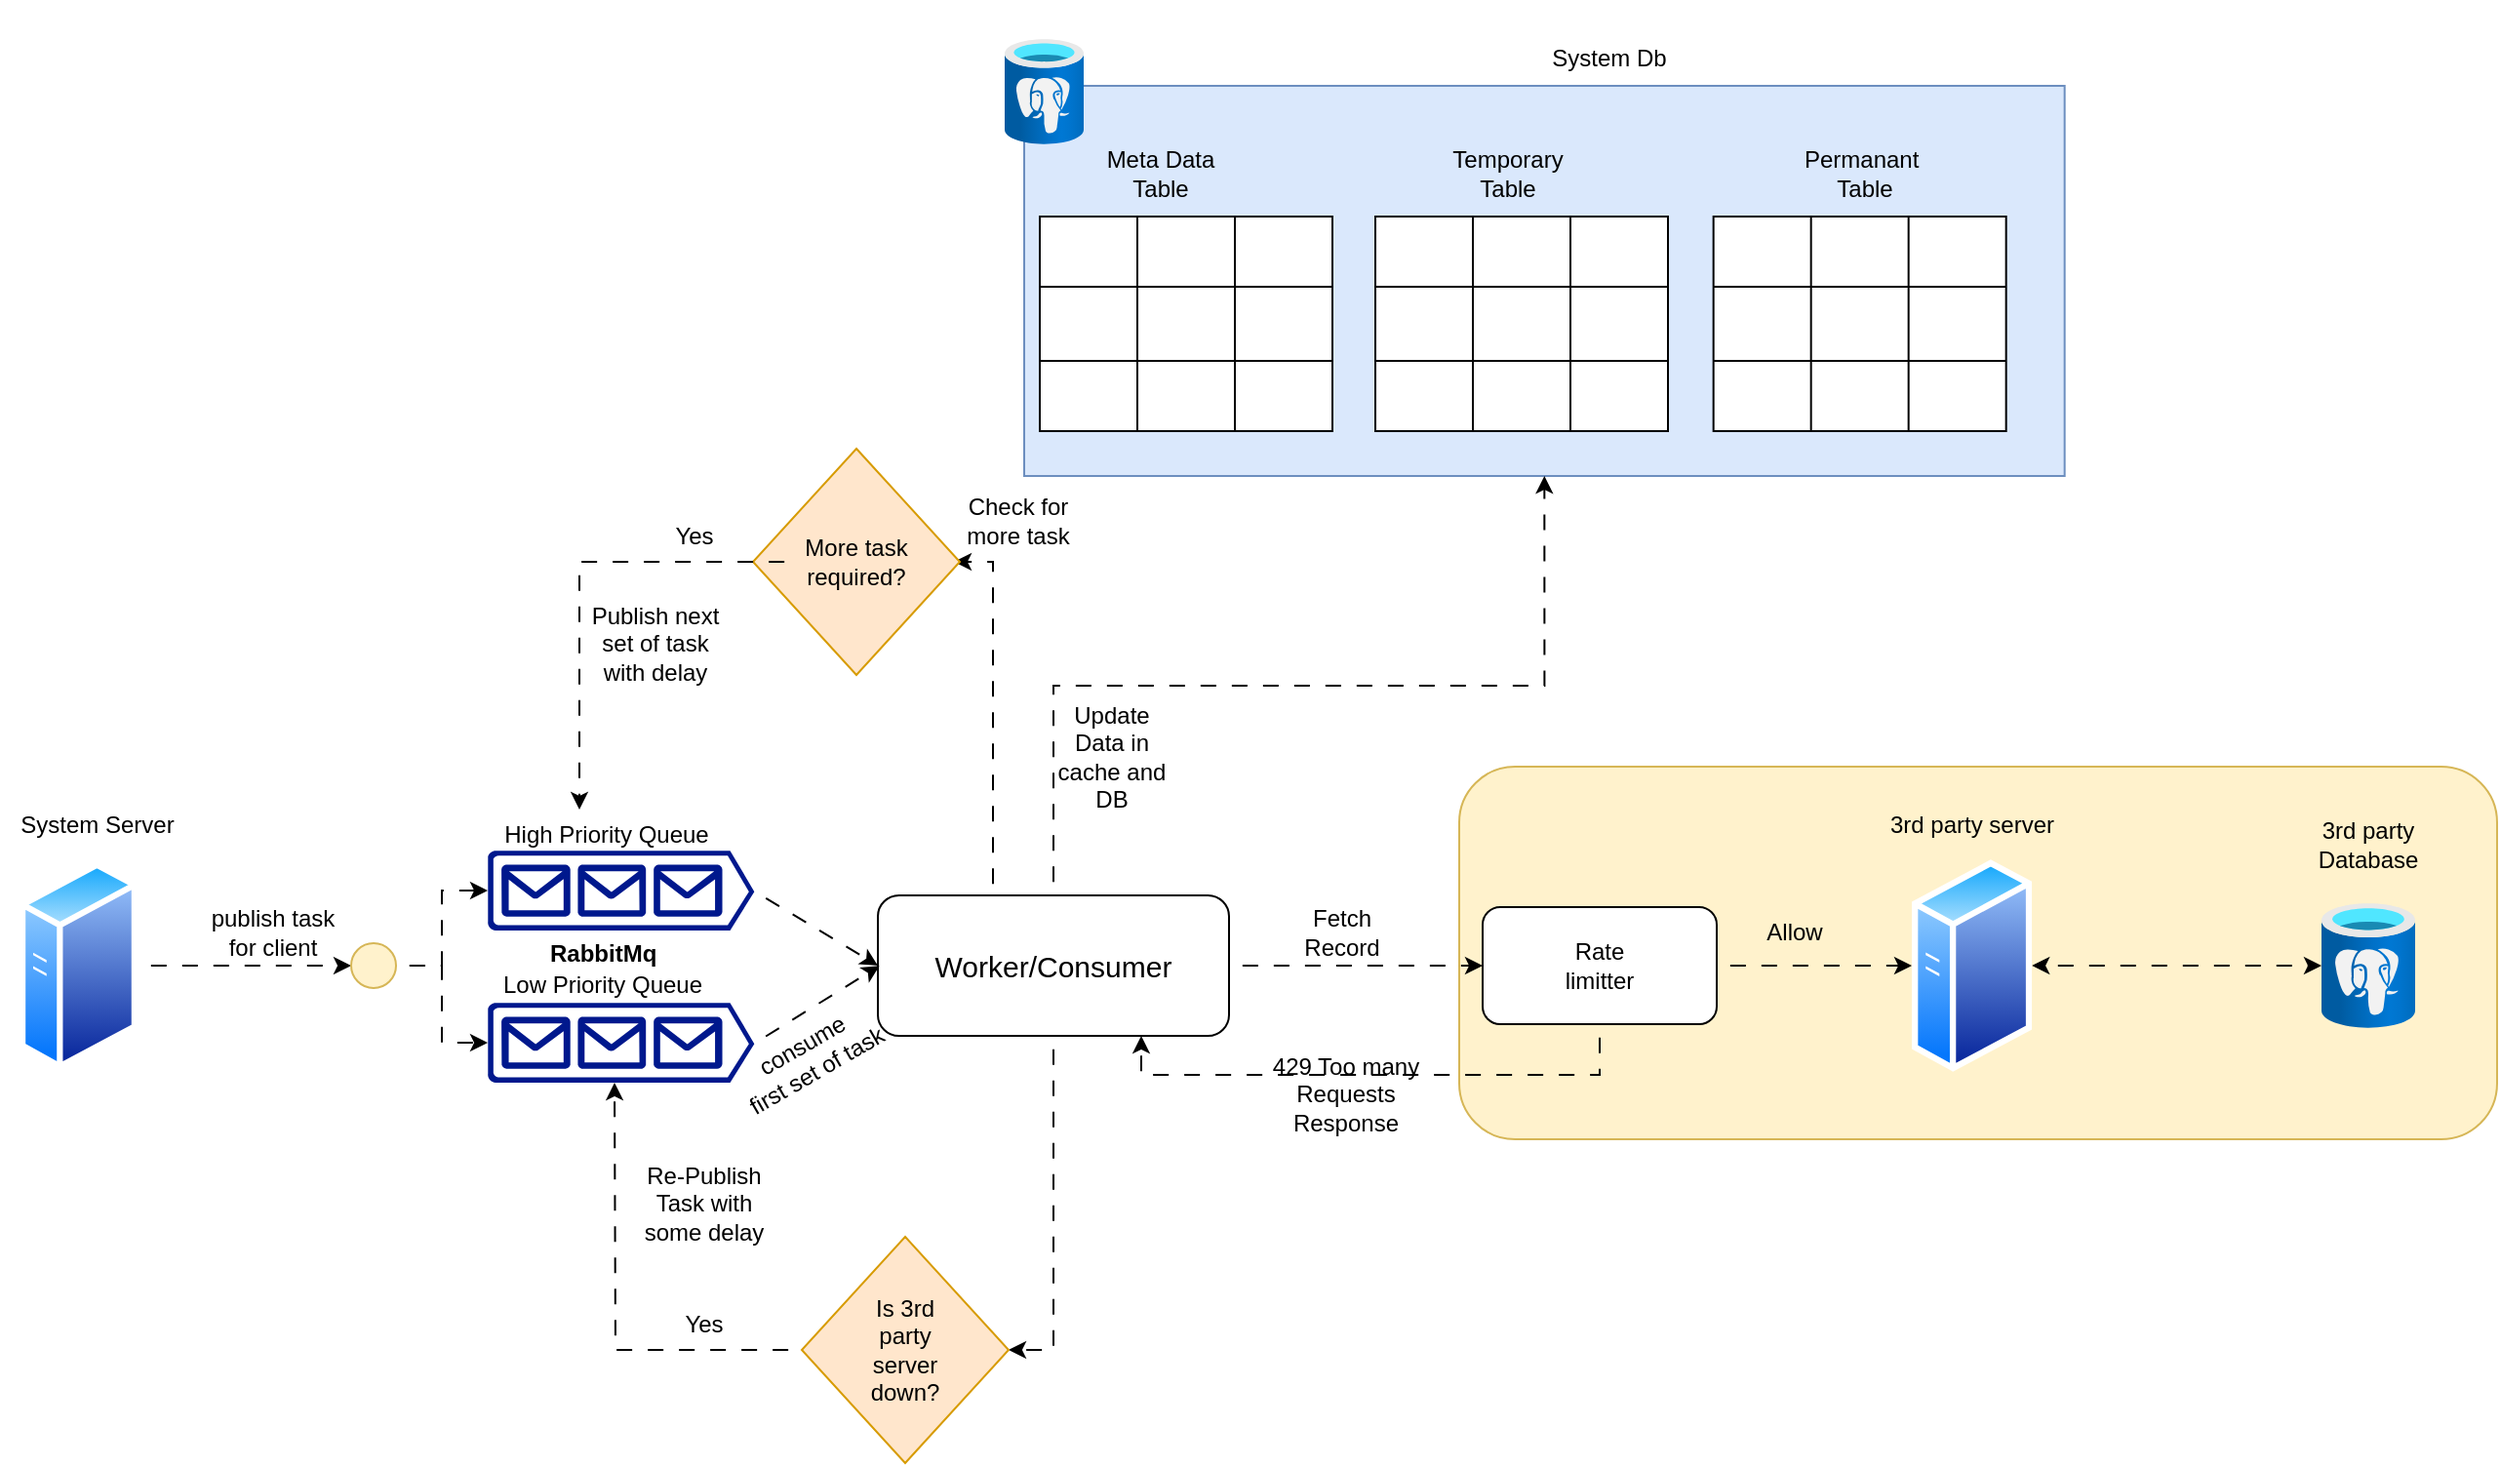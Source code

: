 <mxfile version="28.0.7">
  <diagram name="Page-1" id="ngzeG0fBWkEeCLGVv72K">
    <mxGraphModel dx="1826" dy="1185" grid="0" gridSize="10" guides="1" tooltips="1" connect="1" arrows="1" fold="1" page="0" pageScale="1" pageWidth="850" pageHeight="1100" math="0" shadow="0">
      <root>
        <mxCell id="0" />
        <mxCell id="1" parent="0" />
        <mxCell id="7YgNZgdCeY3ffajexl75-25" value="" style="rounded=1;whiteSpace=wrap;html=1;fillColor=#fff2cc;strokeColor=#d6b656;" parent="1" vertex="1">
          <mxGeometry x="488" y="210" width="532" height="191" as="geometry" />
        </mxCell>
        <mxCell id="13wFkKbHyslXbrSLj6gN-38" value="" style="rounded=0;whiteSpace=wrap;html=1;fillColor=#dae8fc;strokeColor=#6c8ebf;" parent="1" vertex="1">
          <mxGeometry x="265" y="-139" width="533.33" height="200" as="geometry" />
        </mxCell>
        <mxCell id="XahCi_TKHKnhA9Hn1B0T-5" style="edgeStyle=orthogonalEdgeStyle;rounded=0;orthogonalLoop=1;jettySize=auto;html=1;exitX=1;exitY=0.5;exitDx=0;exitDy=0;startArrow=classic;startFill=1;flowAnimation=1;" parent="1" source="XahCi_TKHKnhA9Hn1B0T-1" target="XahCi_TKHKnhA9Hn1B0T-3" edge="1">
          <mxGeometry relative="1" as="geometry" />
        </mxCell>
        <mxCell id="XahCi_TKHKnhA9Hn1B0T-1" value="" style="image;aspect=fixed;perimeter=ellipsePerimeter;html=1;align=center;shadow=0;dashed=0;spacingTop=3;image=img/lib/active_directory/generic_server.svg;" parent="1" vertex="1">
          <mxGeometry x="720" y="257" width="61.6" height="110" as="geometry" />
        </mxCell>
        <mxCell id="XahCi_TKHKnhA9Hn1B0T-2" value="3rd party server" style="text;html=1;align=center;verticalAlign=middle;whiteSpace=wrap;rounded=0;" parent="1" vertex="1">
          <mxGeometry x="700.8" y="210" width="100" height="60" as="geometry" />
        </mxCell>
        <mxCell id="XahCi_TKHKnhA9Hn1B0T-3" value="" style="image;aspect=fixed;html=1;points=[];align=center;fontSize=12;image=img/lib/azure2/databases/Azure_Database_PostgreSQL_Server.svg;" parent="1" vertex="1">
          <mxGeometry x="930" y="280" width="48" height="64" as="geometry" />
        </mxCell>
        <mxCell id="XahCi_TKHKnhA9Hn1B0T-4" value="3rd party Database" style="text;html=1;align=center;verticalAlign=middle;whiteSpace=wrap;rounded=0;" parent="1" vertex="1">
          <mxGeometry x="904" y="220" width="100" height="60" as="geometry" />
        </mxCell>
        <mxCell id="XahCi_TKHKnhA9Hn1B0T-7" style="edgeStyle=orthogonalEdgeStyle;rounded=0;orthogonalLoop=1;jettySize=auto;html=1;entryX=0;entryY=0.5;entryDx=0;entryDy=0;flowAnimation=1;" parent="1" source="XahCi_TKHKnhA9Hn1B0T-6" target="XahCi_TKHKnhA9Hn1B0T-1" edge="1">
          <mxGeometry relative="1" as="geometry" />
        </mxCell>
        <mxCell id="7YgNZgdCeY3ffajexl75-3" style="edgeStyle=orthogonalEdgeStyle;rounded=0;orthogonalLoop=1;jettySize=auto;html=1;exitX=0.5;exitY=1;exitDx=0;exitDy=0;entryX=0.75;entryY=1;entryDx=0;entryDy=0;flowAnimation=1;" parent="1" source="XahCi_TKHKnhA9Hn1B0T-6" target="13wFkKbHyslXbrSLj6gN-6" edge="1">
          <mxGeometry relative="1" as="geometry" />
        </mxCell>
        <mxCell id="XahCi_TKHKnhA9Hn1B0T-6" value="" style="rounded=1;whiteSpace=wrap;html=1;" parent="1" vertex="1">
          <mxGeometry x="500" y="282" width="120" height="60" as="geometry" />
        </mxCell>
        <mxCell id="XahCi_TKHKnhA9Hn1B0T-8" value="Rate limitter" style="text;html=1;align=center;verticalAlign=middle;whiteSpace=wrap;rounded=0;" parent="1" vertex="1">
          <mxGeometry x="530" y="297" width="60" height="30" as="geometry" />
        </mxCell>
        <mxCell id="XahCi_TKHKnhA9Hn1B0T-10" value="Allow" style="text;html=1;align=center;verticalAlign=middle;whiteSpace=wrap;rounded=0;" parent="1" vertex="1">
          <mxGeometry x="630" y="280" width="60" height="30" as="geometry" />
        </mxCell>
        <mxCell id="13wFkKbHyslXbrSLj6gN-1" value="" style="image;aspect=fixed;perimeter=ellipsePerimeter;html=1;align=center;shadow=0;dashed=0;spacingTop=3;image=img/lib/active_directory/generic_server.svg;" parent="1" vertex="1">
          <mxGeometry x="-250" y="258" width="60.48" height="108" as="geometry" />
        </mxCell>
        <mxCell id="13wFkKbHyslXbrSLj6gN-4" value="publish task for client" style="text;html=1;align=center;verticalAlign=middle;whiteSpace=wrap;rounded=0;" parent="1" vertex="1">
          <mxGeometry x="-160" y="280" width="80" height="30" as="geometry" />
        </mxCell>
        <mxCell id="13wFkKbHyslXbrSLj6gN-5" value="&lt;h4&gt;RabbitMq&amp;nbsp;&lt;/h4&gt;" style="text;html=1;align=center;verticalAlign=middle;whiteSpace=wrap;rounded=0;" parent="1" vertex="1">
          <mxGeometry x="21.17" y="290.5" width="60" height="30" as="geometry" />
        </mxCell>
        <mxCell id="13wFkKbHyslXbrSLj6gN-41" style="edgeStyle=orthogonalEdgeStyle;rounded=0;orthogonalLoop=1;jettySize=auto;html=1;exitX=1;exitY=0.5;exitDx=0;exitDy=0;flowAnimation=1;" parent="1" source="13wFkKbHyslXbrSLj6gN-6" target="XahCi_TKHKnhA9Hn1B0T-6" edge="1">
          <mxGeometry relative="1" as="geometry" />
        </mxCell>
        <mxCell id="7YgNZgdCeY3ffajexl75-17" style="edgeStyle=orthogonalEdgeStyle;rounded=0;orthogonalLoop=1;jettySize=auto;html=1;exitX=0.5;exitY=1;exitDx=0;exitDy=0;entryX=1;entryY=0.5;entryDx=0;entryDy=0;flowAnimation=1;" parent="1" source="13wFkKbHyslXbrSLj6gN-6" target="7YgNZgdCeY3ffajexl75-15" edge="1">
          <mxGeometry relative="1" as="geometry">
            <mxPoint x="326" y="379" as="sourcePoint" />
          </mxGeometry>
        </mxCell>
        <mxCell id="7YgNZgdCeY3ffajexl75-22" style="edgeStyle=orthogonalEdgeStyle;rounded=0;orthogonalLoop=1;jettySize=auto;html=1;exitX=0.5;exitY=0;exitDx=0;exitDy=0;entryX=0.5;entryY=1;entryDx=0;entryDy=0;flowAnimation=1;" parent="1" source="13wFkKbHyslXbrSLj6gN-6" target="13wFkKbHyslXbrSLj6gN-38" edge="1">
          <mxGeometry relative="1" as="geometry" />
        </mxCell>
        <mxCell id="mJrr2V6R1Wmb_jcQmwdO-13" style="edgeStyle=orthogonalEdgeStyle;rounded=0;orthogonalLoop=1;jettySize=auto;html=1;exitX=0.25;exitY=0;exitDx=0;exitDy=0;entryX=1;entryY=0.5;entryDx=0;entryDy=0;flowAnimation=1;" edge="1" parent="1">
          <mxGeometry relative="1" as="geometry">
            <mxPoint x="232" y="276" as="sourcePoint" />
            <mxPoint x="229.0" y="105" as="targetPoint" />
            <Array as="points">
              <mxPoint x="249" y="276" />
              <mxPoint x="249" y="105" />
            </Array>
          </mxGeometry>
        </mxCell>
        <mxCell id="13wFkKbHyslXbrSLj6gN-6" value="&lt;font style=&quot;font-size: 15px;&quot;&gt;Worker/Consumer&lt;/font&gt;" style="rounded=1;whiteSpace=wrap;html=1;" parent="1" vertex="1">
          <mxGeometry x="190" y="276" width="180" height="72" as="geometry" />
        </mxCell>
        <mxCell id="13wFkKbHyslXbrSLj6gN-8" value="consume&lt;br&gt;first set of task" style="text;html=1;align=center;verticalAlign=middle;whiteSpace=wrap;rounded=0;rotation=-30;" parent="1" vertex="1">
          <mxGeometry x="112" y="342" width="86" height="34.5" as="geometry" />
        </mxCell>
        <mxCell id="13wFkKbHyslXbrSLj6gN-9" value="" style="shape=table;startSize=0;container=1;collapsible=0;childLayout=tableLayout;fontSize=16;" parent="1" vertex="1">
          <mxGeometry x="445" y="-72" width="150" height="110" as="geometry" />
        </mxCell>
        <mxCell id="13wFkKbHyslXbrSLj6gN-10" value="" style="shape=tableRow;horizontal=0;startSize=0;swimlaneHead=0;swimlaneBody=0;strokeColor=inherit;top=0;left=0;bottom=0;right=0;collapsible=0;dropTarget=0;fillColor=none;points=[[0,0.5],[1,0.5]];portConstraint=eastwest;fontSize=16;" parent="13wFkKbHyslXbrSLj6gN-9" vertex="1">
          <mxGeometry width="150" height="36" as="geometry" />
        </mxCell>
        <mxCell id="13wFkKbHyslXbrSLj6gN-11" value="" style="shape=partialRectangle;html=1;whiteSpace=wrap;connectable=0;strokeColor=inherit;overflow=hidden;fillColor=none;top=0;left=0;bottom=0;right=0;pointerEvents=1;fontSize=16;" parent="13wFkKbHyslXbrSLj6gN-10" vertex="1">
          <mxGeometry width="50" height="36" as="geometry">
            <mxRectangle width="50" height="36" as="alternateBounds" />
          </mxGeometry>
        </mxCell>
        <mxCell id="13wFkKbHyslXbrSLj6gN-12" value="" style="shape=partialRectangle;html=1;whiteSpace=wrap;connectable=0;strokeColor=inherit;overflow=hidden;fillColor=none;top=0;left=0;bottom=0;right=0;pointerEvents=1;fontSize=16;" parent="13wFkKbHyslXbrSLj6gN-10" vertex="1">
          <mxGeometry x="50" width="50" height="36" as="geometry">
            <mxRectangle width="50" height="36" as="alternateBounds" />
          </mxGeometry>
        </mxCell>
        <mxCell id="13wFkKbHyslXbrSLj6gN-13" value="" style="shape=partialRectangle;html=1;whiteSpace=wrap;connectable=0;strokeColor=inherit;overflow=hidden;fillColor=none;top=0;left=0;bottom=0;right=0;pointerEvents=1;fontSize=16;" parent="13wFkKbHyslXbrSLj6gN-10" vertex="1">
          <mxGeometry x="100" width="50" height="36" as="geometry">
            <mxRectangle width="50" height="36" as="alternateBounds" />
          </mxGeometry>
        </mxCell>
        <mxCell id="13wFkKbHyslXbrSLj6gN-14" value="" style="shape=tableRow;horizontal=0;startSize=0;swimlaneHead=0;swimlaneBody=0;strokeColor=inherit;top=0;left=0;bottom=0;right=0;collapsible=0;dropTarget=0;fillColor=none;points=[[0,0.5],[1,0.5]];portConstraint=eastwest;fontSize=16;" parent="13wFkKbHyslXbrSLj6gN-9" vertex="1">
          <mxGeometry y="36" width="150" height="38" as="geometry" />
        </mxCell>
        <mxCell id="13wFkKbHyslXbrSLj6gN-15" value="" style="shape=partialRectangle;html=1;whiteSpace=wrap;connectable=0;strokeColor=inherit;overflow=hidden;fillColor=none;top=0;left=0;bottom=0;right=0;pointerEvents=1;fontSize=16;" parent="13wFkKbHyslXbrSLj6gN-14" vertex="1">
          <mxGeometry width="50" height="38" as="geometry">
            <mxRectangle width="50" height="38" as="alternateBounds" />
          </mxGeometry>
        </mxCell>
        <mxCell id="13wFkKbHyslXbrSLj6gN-16" value="" style="shape=partialRectangle;html=1;whiteSpace=wrap;connectable=0;strokeColor=inherit;overflow=hidden;fillColor=none;top=0;left=0;bottom=0;right=0;pointerEvents=1;fontSize=16;" parent="13wFkKbHyslXbrSLj6gN-14" vertex="1">
          <mxGeometry x="50" width="50" height="38" as="geometry">
            <mxRectangle width="50" height="38" as="alternateBounds" />
          </mxGeometry>
        </mxCell>
        <mxCell id="13wFkKbHyslXbrSLj6gN-17" value="" style="shape=partialRectangle;html=1;whiteSpace=wrap;connectable=0;strokeColor=inherit;overflow=hidden;fillColor=none;top=0;left=0;bottom=0;right=0;pointerEvents=1;fontSize=16;" parent="13wFkKbHyslXbrSLj6gN-14" vertex="1">
          <mxGeometry x="100" width="50" height="38" as="geometry">
            <mxRectangle width="50" height="38" as="alternateBounds" />
          </mxGeometry>
        </mxCell>
        <mxCell id="13wFkKbHyslXbrSLj6gN-18" value="" style="shape=tableRow;horizontal=0;startSize=0;swimlaneHead=0;swimlaneBody=0;strokeColor=inherit;top=0;left=0;bottom=0;right=0;collapsible=0;dropTarget=0;fillColor=none;points=[[0,0.5],[1,0.5]];portConstraint=eastwest;fontSize=16;" parent="13wFkKbHyslXbrSLj6gN-9" vertex="1">
          <mxGeometry y="74" width="150" height="36" as="geometry" />
        </mxCell>
        <mxCell id="13wFkKbHyslXbrSLj6gN-19" value="" style="shape=partialRectangle;html=1;whiteSpace=wrap;connectable=0;strokeColor=inherit;overflow=hidden;fillColor=none;top=0;left=0;bottom=0;right=0;pointerEvents=1;fontSize=16;" parent="13wFkKbHyslXbrSLj6gN-18" vertex="1">
          <mxGeometry width="50" height="36" as="geometry">
            <mxRectangle width="50" height="36" as="alternateBounds" />
          </mxGeometry>
        </mxCell>
        <mxCell id="13wFkKbHyslXbrSLj6gN-20" value="" style="shape=partialRectangle;html=1;whiteSpace=wrap;connectable=0;strokeColor=inherit;overflow=hidden;fillColor=none;top=0;left=0;bottom=0;right=0;pointerEvents=1;fontSize=16;" parent="13wFkKbHyslXbrSLj6gN-18" vertex="1">
          <mxGeometry x="50" width="50" height="36" as="geometry">
            <mxRectangle width="50" height="36" as="alternateBounds" />
          </mxGeometry>
        </mxCell>
        <mxCell id="13wFkKbHyslXbrSLj6gN-21" value="" style="shape=partialRectangle;html=1;whiteSpace=wrap;connectable=0;strokeColor=inherit;overflow=hidden;fillColor=none;top=0;left=0;bottom=0;right=0;pointerEvents=1;fontSize=16;" parent="13wFkKbHyslXbrSLj6gN-18" vertex="1">
          <mxGeometry x="100" width="50" height="36" as="geometry">
            <mxRectangle width="50" height="36" as="alternateBounds" />
          </mxGeometry>
        </mxCell>
        <mxCell id="13wFkKbHyslXbrSLj6gN-22" value="Temporary Table" style="text;html=1;align=center;verticalAlign=middle;whiteSpace=wrap;rounded=0;" parent="1" vertex="1">
          <mxGeometry x="483" y="-109" width="60" height="30" as="geometry" />
        </mxCell>
        <mxCell id="13wFkKbHyslXbrSLj6gN-23" value="" style="shape=table;startSize=0;container=1;collapsible=0;childLayout=tableLayout;fontSize=16;" parent="1" vertex="1">
          <mxGeometry x="618.33" y="-72" width="150" height="110" as="geometry" />
        </mxCell>
        <mxCell id="13wFkKbHyslXbrSLj6gN-24" value="" style="shape=tableRow;horizontal=0;startSize=0;swimlaneHead=0;swimlaneBody=0;strokeColor=inherit;top=0;left=0;bottom=0;right=0;collapsible=0;dropTarget=0;fillColor=none;points=[[0,0.5],[1,0.5]];portConstraint=eastwest;fontSize=16;" parent="13wFkKbHyslXbrSLj6gN-23" vertex="1">
          <mxGeometry width="150" height="36" as="geometry" />
        </mxCell>
        <mxCell id="13wFkKbHyslXbrSLj6gN-25" value="" style="shape=partialRectangle;html=1;whiteSpace=wrap;connectable=0;strokeColor=inherit;overflow=hidden;fillColor=none;top=0;left=0;bottom=0;right=0;pointerEvents=1;fontSize=16;" parent="13wFkKbHyslXbrSLj6gN-24" vertex="1">
          <mxGeometry width="50" height="36" as="geometry">
            <mxRectangle width="50" height="36" as="alternateBounds" />
          </mxGeometry>
        </mxCell>
        <mxCell id="13wFkKbHyslXbrSLj6gN-26" value="" style="shape=partialRectangle;html=1;whiteSpace=wrap;connectable=0;strokeColor=inherit;overflow=hidden;fillColor=none;top=0;left=0;bottom=0;right=0;pointerEvents=1;fontSize=16;" parent="13wFkKbHyslXbrSLj6gN-24" vertex="1">
          <mxGeometry x="50" width="50" height="36" as="geometry">
            <mxRectangle width="50" height="36" as="alternateBounds" />
          </mxGeometry>
        </mxCell>
        <mxCell id="13wFkKbHyslXbrSLj6gN-27" value="" style="shape=partialRectangle;html=1;whiteSpace=wrap;connectable=0;strokeColor=inherit;overflow=hidden;fillColor=none;top=0;left=0;bottom=0;right=0;pointerEvents=1;fontSize=16;" parent="13wFkKbHyslXbrSLj6gN-24" vertex="1">
          <mxGeometry x="100" width="50" height="36" as="geometry">
            <mxRectangle width="50" height="36" as="alternateBounds" />
          </mxGeometry>
        </mxCell>
        <mxCell id="13wFkKbHyslXbrSLj6gN-28" value="" style="shape=tableRow;horizontal=0;startSize=0;swimlaneHead=0;swimlaneBody=0;strokeColor=inherit;top=0;left=0;bottom=0;right=0;collapsible=0;dropTarget=0;fillColor=none;points=[[0,0.5],[1,0.5]];portConstraint=eastwest;fontSize=16;" parent="13wFkKbHyslXbrSLj6gN-23" vertex="1">
          <mxGeometry y="36" width="150" height="38" as="geometry" />
        </mxCell>
        <mxCell id="13wFkKbHyslXbrSLj6gN-29" value="" style="shape=partialRectangle;html=1;whiteSpace=wrap;connectable=0;strokeColor=inherit;overflow=hidden;fillColor=none;top=0;left=0;bottom=0;right=0;pointerEvents=1;fontSize=16;" parent="13wFkKbHyslXbrSLj6gN-28" vertex="1">
          <mxGeometry width="50" height="38" as="geometry">
            <mxRectangle width="50" height="38" as="alternateBounds" />
          </mxGeometry>
        </mxCell>
        <mxCell id="13wFkKbHyslXbrSLj6gN-30" value="" style="shape=partialRectangle;html=1;whiteSpace=wrap;connectable=0;strokeColor=inherit;overflow=hidden;fillColor=none;top=0;left=0;bottom=0;right=0;pointerEvents=1;fontSize=16;" parent="13wFkKbHyslXbrSLj6gN-28" vertex="1">
          <mxGeometry x="50" width="50" height="38" as="geometry">
            <mxRectangle width="50" height="38" as="alternateBounds" />
          </mxGeometry>
        </mxCell>
        <mxCell id="13wFkKbHyslXbrSLj6gN-31" value="" style="shape=partialRectangle;html=1;whiteSpace=wrap;connectable=0;strokeColor=inherit;overflow=hidden;fillColor=none;top=0;left=0;bottom=0;right=0;pointerEvents=1;fontSize=16;" parent="13wFkKbHyslXbrSLj6gN-28" vertex="1">
          <mxGeometry x="100" width="50" height="38" as="geometry">
            <mxRectangle width="50" height="38" as="alternateBounds" />
          </mxGeometry>
        </mxCell>
        <mxCell id="13wFkKbHyslXbrSLj6gN-32" value="" style="shape=tableRow;horizontal=0;startSize=0;swimlaneHead=0;swimlaneBody=0;strokeColor=inherit;top=0;left=0;bottom=0;right=0;collapsible=0;dropTarget=0;fillColor=none;points=[[0,0.5],[1,0.5]];portConstraint=eastwest;fontSize=16;" parent="13wFkKbHyslXbrSLj6gN-23" vertex="1">
          <mxGeometry y="74" width="150" height="36" as="geometry" />
        </mxCell>
        <mxCell id="13wFkKbHyslXbrSLj6gN-33" value="" style="shape=partialRectangle;html=1;whiteSpace=wrap;connectable=0;strokeColor=inherit;overflow=hidden;fillColor=none;top=0;left=0;bottom=0;right=0;pointerEvents=1;fontSize=16;" parent="13wFkKbHyslXbrSLj6gN-32" vertex="1">
          <mxGeometry width="50" height="36" as="geometry">
            <mxRectangle width="50" height="36" as="alternateBounds" />
          </mxGeometry>
        </mxCell>
        <mxCell id="13wFkKbHyslXbrSLj6gN-34" value="" style="shape=partialRectangle;html=1;whiteSpace=wrap;connectable=0;strokeColor=inherit;overflow=hidden;fillColor=none;top=0;left=0;bottom=0;right=0;pointerEvents=1;fontSize=16;" parent="13wFkKbHyslXbrSLj6gN-32" vertex="1">
          <mxGeometry x="50" width="50" height="36" as="geometry">
            <mxRectangle width="50" height="36" as="alternateBounds" />
          </mxGeometry>
        </mxCell>
        <mxCell id="13wFkKbHyslXbrSLj6gN-35" value="" style="shape=partialRectangle;html=1;whiteSpace=wrap;connectable=0;strokeColor=inherit;overflow=hidden;fillColor=none;top=0;left=0;bottom=0;right=0;pointerEvents=1;fontSize=16;" parent="13wFkKbHyslXbrSLj6gN-32" vertex="1">
          <mxGeometry x="100" width="50" height="36" as="geometry">
            <mxRectangle width="50" height="36" as="alternateBounds" />
          </mxGeometry>
        </mxCell>
        <mxCell id="13wFkKbHyslXbrSLj6gN-36" value="Permanant&amp;nbsp; Table" style="text;html=1;align=center;verticalAlign=middle;whiteSpace=wrap;rounded=0;" parent="1" vertex="1">
          <mxGeometry x="666.33" y="-109" width="60" height="30" as="geometry" />
        </mxCell>
        <mxCell id="13wFkKbHyslXbrSLj6gN-39" value="" style="image;aspect=fixed;html=1;points=[];align=center;fontSize=12;image=img/lib/azure2/databases/Azure_Database_PostgreSQL_Server.svg;" parent="1" vertex="1">
          <mxGeometry x="255" y="-163" width="40.5" height="54" as="geometry" />
        </mxCell>
        <mxCell id="13wFkKbHyslXbrSLj6gN-42" value="Fetch Record" style="text;html=1;align=center;verticalAlign=middle;whiteSpace=wrap;rounded=0;" parent="1" vertex="1">
          <mxGeometry x="398" y="280" width="60" height="30" as="geometry" />
        </mxCell>
        <mxCell id="13wFkKbHyslXbrSLj6gN-47" value="System Db" style="text;html=1;align=center;verticalAlign=middle;whiteSpace=wrap;rounded=0;" parent="1" vertex="1">
          <mxGeometry x="515" y="-183" width="100" height="60" as="geometry" />
        </mxCell>
        <mxCell id="13wFkKbHyslXbrSLj6gN-48" value="" style="shape=table;startSize=0;container=1;collapsible=0;childLayout=tableLayout;fontSize=16;" parent="1" vertex="1">
          <mxGeometry x="273" y="-72" width="150" height="110" as="geometry" />
        </mxCell>
        <mxCell id="13wFkKbHyslXbrSLj6gN-49" value="" style="shape=tableRow;horizontal=0;startSize=0;swimlaneHead=0;swimlaneBody=0;strokeColor=inherit;top=0;left=0;bottom=0;right=0;collapsible=0;dropTarget=0;fillColor=none;points=[[0,0.5],[1,0.5]];portConstraint=eastwest;fontSize=16;" parent="13wFkKbHyslXbrSLj6gN-48" vertex="1">
          <mxGeometry width="150" height="36" as="geometry" />
        </mxCell>
        <mxCell id="13wFkKbHyslXbrSLj6gN-50" value="" style="shape=partialRectangle;html=1;whiteSpace=wrap;connectable=0;strokeColor=inherit;overflow=hidden;fillColor=none;top=0;left=0;bottom=0;right=0;pointerEvents=1;fontSize=16;" parent="13wFkKbHyslXbrSLj6gN-49" vertex="1">
          <mxGeometry width="50" height="36" as="geometry">
            <mxRectangle width="50" height="36" as="alternateBounds" />
          </mxGeometry>
        </mxCell>
        <mxCell id="13wFkKbHyslXbrSLj6gN-51" value="" style="shape=partialRectangle;html=1;whiteSpace=wrap;connectable=0;strokeColor=inherit;overflow=hidden;fillColor=none;top=0;left=0;bottom=0;right=0;pointerEvents=1;fontSize=16;" parent="13wFkKbHyslXbrSLj6gN-49" vertex="1">
          <mxGeometry x="50" width="50" height="36" as="geometry">
            <mxRectangle width="50" height="36" as="alternateBounds" />
          </mxGeometry>
        </mxCell>
        <mxCell id="13wFkKbHyslXbrSLj6gN-52" value="" style="shape=partialRectangle;html=1;whiteSpace=wrap;connectable=0;strokeColor=inherit;overflow=hidden;fillColor=none;top=0;left=0;bottom=0;right=0;pointerEvents=1;fontSize=16;" parent="13wFkKbHyslXbrSLj6gN-49" vertex="1">
          <mxGeometry x="100" width="50" height="36" as="geometry">
            <mxRectangle width="50" height="36" as="alternateBounds" />
          </mxGeometry>
        </mxCell>
        <mxCell id="13wFkKbHyslXbrSLj6gN-53" value="" style="shape=tableRow;horizontal=0;startSize=0;swimlaneHead=0;swimlaneBody=0;strokeColor=inherit;top=0;left=0;bottom=0;right=0;collapsible=0;dropTarget=0;fillColor=none;points=[[0,0.5],[1,0.5]];portConstraint=eastwest;fontSize=16;" parent="13wFkKbHyslXbrSLj6gN-48" vertex="1">
          <mxGeometry y="36" width="150" height="38" as="geometry" />
        </mxCell>
        <mxCell id="13wFkKbHyslXbrSLj6gN-54" value="" style="shape=partialRectangle;html=1;whiteSpace=wrap;connectable=0;strokeColor=inherit;overflow=hidden;fillColor=none;top=0;left=0;bottom=0;right=0;pointerEvents=1;fontSize=16;" parent="13wFkKbHyslXbrSLj6gN-53" vertex="1">
          <mxGeometry width="50" height="38" as="geometry">
            <mxRectangle width="50" height="38" as="alternateBounds" />
          </mxGeometry>
        </mxCell>
        <mxCell id="13wFkKbHyslXbrSLj6gN-55" value="" style="shape=partialRectangle;html=1;whiteSpace=wrap;connectable=0;strokeColor=inherit;overflow=hidden;fillColor=none;top=0;left=0;bottom=0;right=0;pointerEvents=1;fontSize=16;" parent="13wFkKbHyslXbrSLj6gN-53" vertex="1">
          <mxGeometry x="50" width="50" height="38" as="geometry">
            <mxRectangle width="50" height="38" as="alternateBounds" />
          </mxGeometry>
        </mxCell>
        <mxCell id="13wFkKbHyslXbrSLj6gN-56" value="" style="shape=partialRectangle;html=1;whiteSpace=wrap;connectable=0;strokeColor=inherit;overflow=hidden;fillColor=none;top=0;left=0;bottom=0;right=0;pointerEvents=1;fontSize=16;" parent="13wFkKbHyslXbrSLj6gN-53" vertex="1">
          <mxGeometry x="100" width="50" height="38" as="geometry">
            <mxRectangle width="50" height="38" as="alternateBounds" />
          </mxGeometry>
        </mxCell>
        <mxCell id="13wFkKbHyslXbrSLj6gN-57" value="" style="shape=tableRow;horizontal=0;startSize=0;swimlaneHead=0;swimlaneBody=0;strokeColor=inherit;top=0;left=0;bottom=0;right=0;collapsible=0;dropTarget=0;fillColor=none;points=[[0,0.5],[1,0.5]];portConstraint=eastwest;fontSize=16;" parent="13wFkKbHyslXbrSLj6gN-48" vertex="1">
          <mxGeometry y="74" width="150" height="36" as="geometry" />
        </mxCell>
        <mxCell id="13wFkKbHyslXbrSLj6gN-58" value="" style="shape=partialRectangle;html=1;whiteSpace=wrap;connectable=0;strokeColor=inherit;overflow=hidden;fillColor=none;top=0;left=0;bottom=0;right=0;pointerEvents=1;fontSize=16;" parent="13wFkKbHyslXbrSLj6gN-57" vertex="1">
          <mxGeometry width="50" height="36" as="geometry">
            <mxRectangle width="50" height="36" as="alternateBounds" />
          </mxGeometry>
        </mxCell>
        <mxCell id="13wFkKbHyslXbrSLj6gN-59" value="" style="shape=partialRectangle;html=1;whiteSpace=wrap;connectable=0;strokeColor=inherit;overflow=hidden;fillColor=none;top=0;left=0;bottom=0;right=0;pointerEvents=1;fontSize=16;" parent="13wFkKbHyslXbrSLj6gN-57" vertex="1">
          <mxGeometry x="50" width="50" height="36" as="geometry">
            <mxRectangle width="50" height="36" as="alternateBounds" />
          </mxGeometry>
        </mxCell>
        <mxCell id="13wFkKbHyslXbrSLj6gN-60" value="" style="shape=partialRectangle;html=1;whiteSpace=wrap;connectable=0;strokeColor=inherit;overflow=hidden;fillColor=none;top=0;left=0;bottom=0;right=0;pointerEvents=1;fontSize=16;" parent="13wFkKbHyslXbrSLj6gN-57" vertex="1">
          <mxGeometry x="100" width="50" height="36" as="geometry">
            <mxRectangle width="50" height="36" as="alternateBounds" />
          </mxGeometry>
        </mxCell>
        <mxCell id="13wFkKbHyslXbrSLj6gN-61" value="Meta Data Table" style="text;html=1;align=center;verticalAlign=middle;whiteSpace=wrap;rounded=0;" parent="1" vertex="1">
          <mxGeometry x="305.25" y="-109" width="60" height="30" as="geometry" />
        </mxCell>
        <mxCell id="13wFkKbHyslXbrSLj6gN-62" value="System Server" style="text;html=1;align=center;verticalAlign=middle;whiteSpace=wrap;rounded=0;" parent="1" vertex="1">
          <mxGeometry x="-260" y="210" width="100" height="60" as="geometry" />
        </mxCell>
        <mxCell id="XahCi_TKHKnhA9Hn1B0T-12" value="429 Too many Requests&lt;div&gt;Response&lt;/div&gt;" style="text;html=1;align=center;verticalAlign=middle;whiteSpace=wrap;rounded=0;" parent="1" vertex="1">
          <mxGeometry x="370.25" y="348" width="120" height="60" as="geometry" />
        </mxCell>
        <mxCell id="7YgNZgdCeY3ffajexl75-10" value="" style="rhombus;whiteSpace=wrap;html=1;fillColor=#ffe6cc;strokeColor=#d79b00;" parent="1" vertex="1">
          <mxGeometry x="126" y="47" width="106" height="116" as="geometry" />
        </mxCell>
        <mxCell id="7YgNZgdCeY3ffajexl75-8" value="More task&lt;div&gt;required?&lt;/div&gt;" style="text;html=1;align=center;verticalAlign=middle;whiteSpace=wrap;rounded=0;" parent="1" vertex="1">
          <mxGeometry x="149" y="90" width="60" height="30" as="geometry" />
        </mxCell>
        <mxCell id="7YgNZgdCeY3ffajexl75-12" style="edgeStyle=orthogonalEdgeStyle;rounded=0;orthogonalLoop=1;jettySize=auto;html=1;entryX=0.126;entryY=-0.04;entryDx=0;entryDy=0;entryPerimeter=0;flowAnimation=1;" parent="1" source="7YgNZgdCeY3ffajexl75-8" edge="1">
          <mxGeometry relative="1" as="geometry">
            <Array as="points">
              <mxPoint x="37" y="105" />
            </Array>
            <mxPoint x="37.0" y="232" as="targetPoint" />
          </mxGeometry>
        </mxCell>
        <mxCell id="7YgNZgdCeY3ffajexl75-13" value="Yes" style="text;html=1;align=center;verticalAlign=middle;whiteSpace=wrap;rounded=0;" parent="1" vertex="1">
          <mxGeometry x="66" y="77" width="60" height="30" as="geometry" />
        </mxCell>
        <mxCell id="7YgNZgdCeY3ffajexl75-14" value="Publish next set of task&lt;div&gt;with delay&lt;/div&gt;" style="text;html=1;align=center;verticalAlign=middle;whiteSpace=wrap;rounded=0;" parent="1" vertex="1">
          <mxGeometry x="36" y="117" width="80" height="60" as="geometry" />
        </mxCell>
        <mxCell id="7YgNZgdCeY3ffajexl75-15" value="" style="rhombus;whiteSpace=wrap;html=1;fillColor=#ffe6cc;strokeColor=#d79b00;" parent="1" vertex="1">
          <mxGeometry x="151" y="451" width="106" height="116" as="geometry" />
        </mxCell>
        <mxCell id="7YgNZgdCeY3ffajexl75-16" value="Is 3rd party server down?" style="text;html=1;align=center;verticalAlign=middle;whiteSpace=wrap;rounded=0;" parent="1" vertex="1">
          <mxGeometry x="174" y="494" width="60" height="30" as="geometry" />
        </mxCell>
        <mxCell id="7YgNZgdCeY3ffajexl75-18" value="Check for more task" style="text;html=1;align=center;verticalAlign=middle;whiteSpace=wrap;rounded=0;" parent="1" vertex="1">
          <mxGeometry x="232" y="69" width="60" height="30" as="geometry" />
        </mxCell>
        <mxCell id="7YgNZgdCeY3ffajexl75-19" style="edgeStyle=orthogonalEdgeStyle;rounded=0;orthogonalLoop=1;jettySize=auto;html=1;exitX=0;exitY=0.5;exitDx=0;exitDy=0;entryX=0.144;entryY=1.08;entryDx=0;entryDy=0;entryPerimeter=0;flowAnimation=1;" parent="1" source="7YgNZgdCeY3ffajexl75-15" edge="1">
          <mxGeometry relative="1" as="geometry">
            <mxPoint x="55.0" y="372" as="targetPoint" />
          </mxGeometry>
        </mxCell>
        <mxCell id="7YgNZgdCeY3ffajexl75-20" value="Re-Publish Task with some delay" style="text;html=1;align=center;verticalAlign=middle;whiteSpace=wrap;rounded=0;" parent="1" vertex="1">
          <mxGeometry x="61" y="404" width="80" height="60" as="geometry" />
        </mxCell>
        <mxCell id="7YgNZgdCeY3ffajexl75-21" value="Yes" style="text;html=1;align=center;verticalAlign=middle;whiteSpace=wrap;rounded=0;" parent="1" vertex="1">
          <mxGeometry x="71" y="481" width="60" height="30" as="geometry" />
        </mxCell>
        <mxCell id="7YgNZgdCeY3ffajexl75-24" value="Update Data in cache and DB" style="text;html=1;align=center;verticalAlign=middle;whiteSpace=wrap;rounded=0;" parent="1" vertex="1">
          <mxGeometry x="280" y="190" width="60" height="30" as="geometry" />
        </mxCell>
        <mxCell id="mJrr2V6R1Wmb_jcQmwdO-6" style="rounded=0;orthogonalLoop=1;jettySize=auto;html=1;exitX=1;exitY=0.51;exitDx=0;exitDy=0;exitPerimeter=0;entryX=0;entryY=0.5;entryDx=0;entryDy=0;flowAnimation=1;" edge="1" parent="1" source="mJrr2V6R1Wmb_jcQmwdO-2" target="13wFkKbHyslXbrSLj6gN-6">
          <mxGeometry relative="1" as="geometry" />
        </mxCell>
        <mxCell id="mJrr2V6R1Wmb_jcQmwdO-2" value="" style="sketch=0;aspect=fixed;pointerEvents=1;shadow=0;dashed=0;html=1;strokeColor=none;labelPosition=center;verticalLabelPosition=bottom;verticalAlign=top;align=center;fillColor=#00188D;shape=mxgraph.azure.queue_generic" vertex="1" parent="1">
          <mxGeometry x="-10.0" y="253" width="136.67" height="41" as="geometry" />
        </mxCell>
        <mxCell id="mJrr2V6R1Wmb_jcQmwdO-7" style="rounded=0;orthogonalLoop=1;jettySize=auto;html=1;exitX=1;exitY=0.51;exitDx=0;exitDy=0;exitPerimeter=0;flowAnimation=1;" edge="1" parent="1" source="mJrr2V6R1Wmb_jcQmwdO-3">
          <mxGeometry relative="1" as="geometry">
            <mxPoint x="190.793" y="312.103" as="targetPoint" />
          </mxGeometry>
        </mxCell>
        <mxCell id="mJrr2V6R1Wmb_jcQmwdO-3" value="" style="sketch=0;aspect=fixed;pointerEvents=1;shadow=0;dashed=0;html=1;strokeColor=none;labelPosition=center;verticalLabelPosition=bottom;verticalAlign=top;align=center;fillColor=#00188D;shape=mxgraph.azure.queue_generic" vertex="1" parent="1">
          <mxGeometry x="-10" y="331" width="136.67" height="41" as="geometry" />
        </mxCell>
        <mxCell id="mJrr2V6R1Wmb_jcQmwdO-5" value="" style="edgeStyle=orthogonalEdgeStyle;rounded=0;orthogonalLoop=1;jettySize=auto;html=1;entryX=0;entryY=0.5;entryDx=0;entryDy=0;entryPerimeter=0;flowAnimation=1;" edge="1" parent="1" source="13wFkKbHyslXbrSLj6gN-1" target="mJrr2V6R1Wmb_jcQmwdO-4">
          <mxGeometry relative="1" as="geometry">
            <mxPoint x="-190" y="312" as="sourcePoint" />
            <mxPoint x="-60" y="312" as="targetPoint" />
          </mxGeometry>
        </mxCell>
        <mxCell id="mJrr2V6R1Wmb_jcQmwdO-4" value="" style="ellipse;whiteSpace=wrap;html=1;aspect=fixed;fillColor=#fff2cc;strokeColor=#d6b656;" vertex="1" parent="1">
          <mxGeometry x="-80" y="300.5" width="23" height="23" as="geometry" />
        </mxCell>
        <mxCell id="mJrr2V6R1Wmb_jcQmwdO-8" style="edgeStyle=orthogonalEdgeStyle;rounded=0;orthogonalLoop=1;jettySize=auto;html=1;exitX=1;exitY=0.5;exitDx=0;exitDy=0;entryX=0;entryY=0.5;entryDx=0;entryDy=0;entryPerimeter=0;flowAnimation=1;" edge="1" parent="1" source="mJrr2V6R1Wmb_jcQmwdO-4" target="mJrr2V6R1Wmb_jcQmwdO-2">
          <mxGeometry relative="1" as="geometry" />
        </mxCell>
        <mxCell id="mJrr2V6R1Wmb_jcQmwdO-9" style="edgeStyle=orthogonalEdgeStyle;rounded=0;orthogonalLoop=1;jettySize=auto;html=1;exitX=1;exitY=0.5;exitDx=0;exitDy=0;entryX=0;entryY=0.5;entryDx=0;entryDy=0;entryPerimeter=0;flowAnimation=1;" edge="1" parent="1" source="mJrr2V6R1Wmb_jcQmwdO-4" target="mJrr2V6R1Wmb_jcQmwdO-3">
          <mxGeometry relative="1" as="geometry" />
        </mxCell>
        <mxCell id="mJrr2V6R1Wmb_jcQmwdO-10" value="High Priority Queue" style="text;html=1;align=center;verticalAlign=middle;whiteSpace=wrap;rounded=0;" vertex="1" parent="1">
          <mxGeometry x="-12.66" y="230" width="127.66" height="30" as="geometry" />
        </mxCell>
        <mxCell id="mJrr2V6R1Wmb_jcQmwdO-11" value="Low Priority Queue" style="text;html=1;align=center;verticalAlign=middle;whiteSpace=wrap;rounded=0;" vertex="1" parent="1">
          <mxGeometry x="-10" y="312" width="117.67" height="19" as="geometry" />
        </mxCell>
      </root>
    </mxGraphModel>
  </diagram>
</mxfile>
